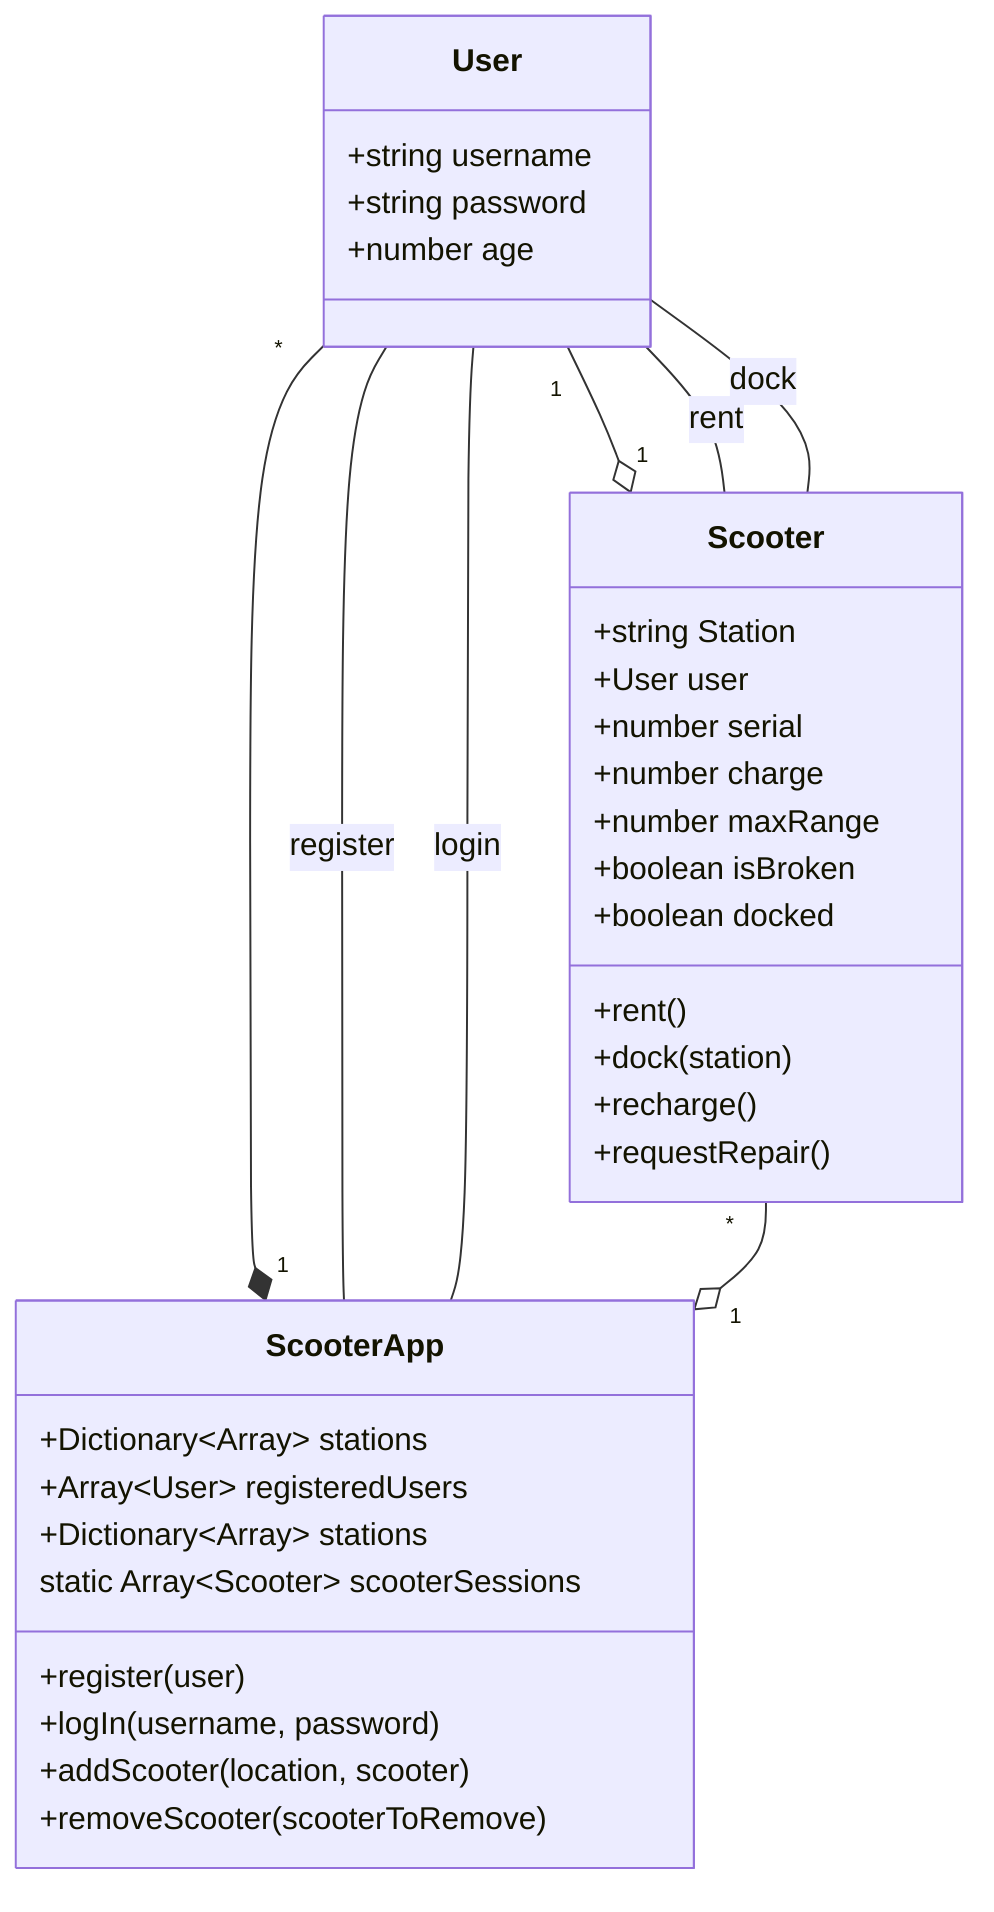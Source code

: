 classDiagram
    User "1" --o "1" Scooter
    User "*" --* "1" ScooterApp
    User -- ScooterApp: register
    User -- ScooterApp: login
    Scooter "*" --o "1" ScooterApp
    User -- Scooter: rent
    User -- Scooter: dock

    class Scooter {
        +string Station
        +User user
        +number serial
        +number charge
        +number maxRange
        +boolean isBroken
        +boolean docked
        +rent()
        +dock(station)
        +recharge()
        +requestRepair()
    }

    class User {
        +string username
        +string password
        +number age
    }

    class ScooterApp {
        +Dictionary~Array~ stations
        +Array~User~ registeredUsers
        +Dictionary~Array~ stations
        static Array~Scooter~ scooterSessions
        +register(user)
        +logIn(username, password)
        +addScooter(location, scooter)
        +removeScooter(scooterToRemove)
    }